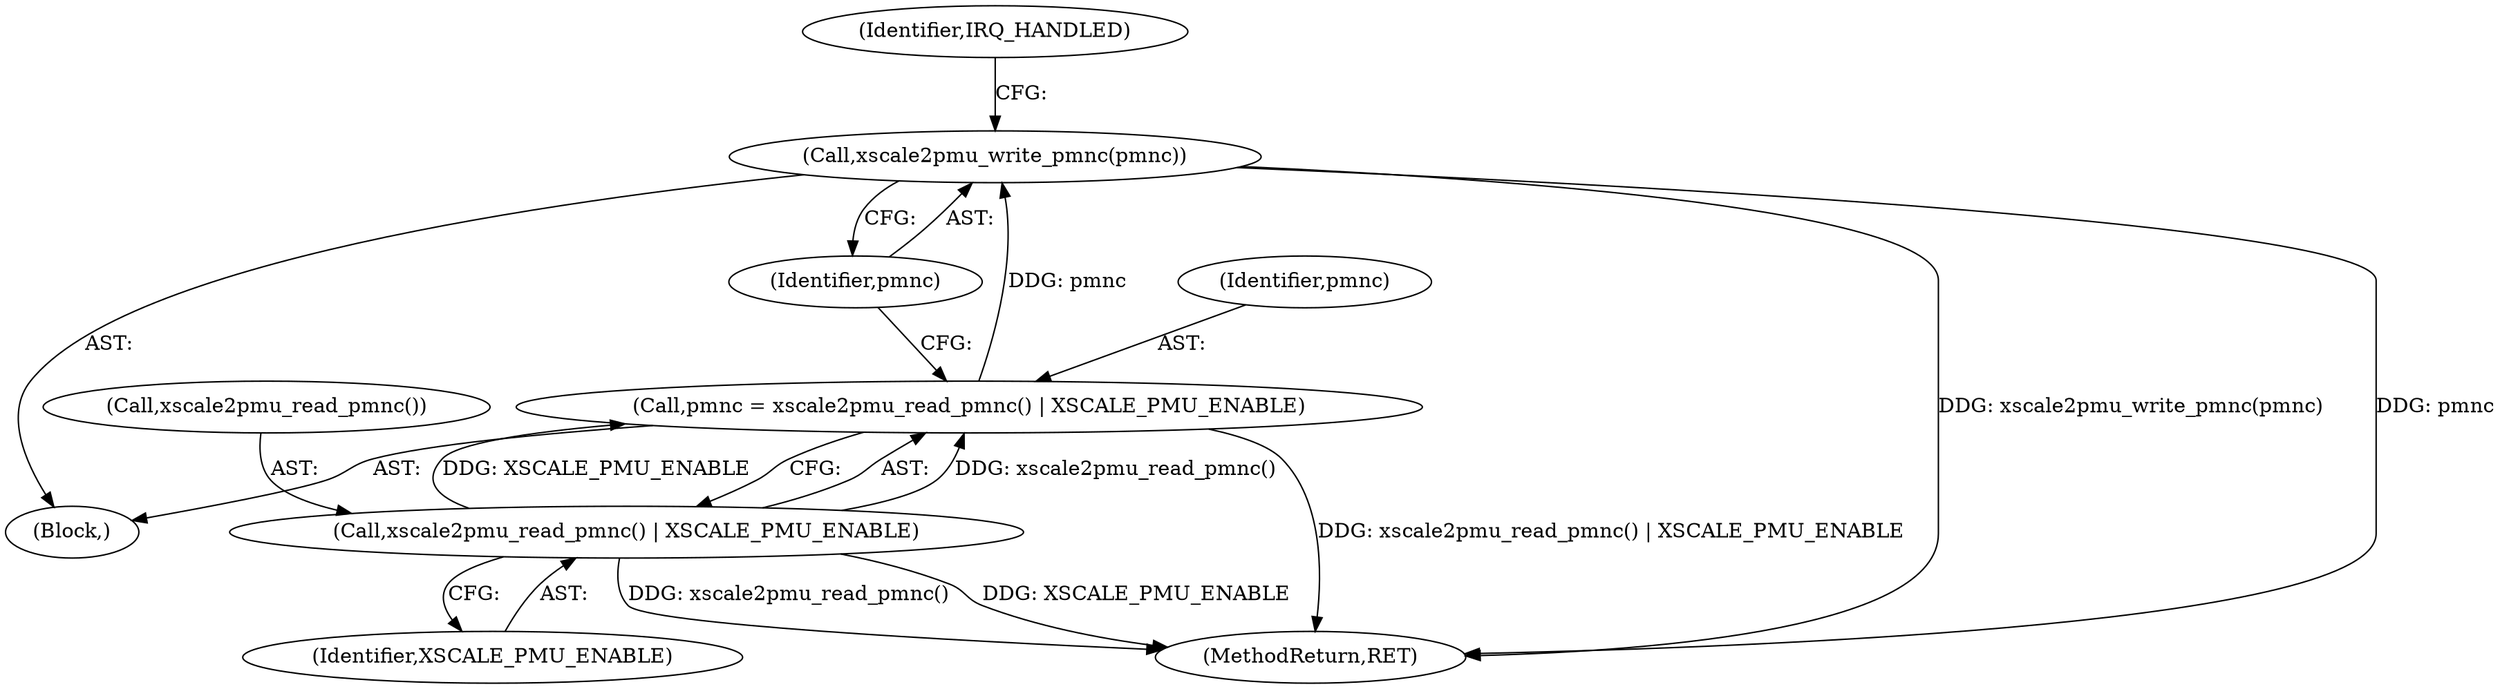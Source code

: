 digraph "0_linux_a8b0ca17b80e92faab46ee7179ba9e99ccb61233_3@API" {
"1000223" [label="(Call,xscale2pmu_write_pmnc(pmnc))"];
"1000218" [label="(Call,pmnc = xscale2pmu_read_pmnc() | XSCALE_PMU_ENABLE)"];
"1000220" [label="(Call,xscale2pmu_read_pmnc() | XSCALE_PMU_ENABLE)"];
"1000107" [label="(Block,)"];
"1000226" [label="(Identifier,IRQ_HANDLED)"];
"1000221" [label="(Call,xscale2pmu_read_pmnc())"];
"1000224" [label="(Identifier,pmnc)"];
"1000223" [label="(Call,xscale2pmu_write_pmnc(pmnc))"];
"1000220" [label="(Call,xscale2pmu_read_pmnc() | XSCALE_PMU_ENABLE)"];
"1000219" [label="(Identifier,pmnc)"];
"1000218" [label="(Call,pmnc = xscale2pmu_read_pmnc() | XSCALE_PMU_ENABLE)"];
"1000227" [label="(MethodReturn,RET)"];
"1000222" [label="(Identifier,XSCALE_PMU_ENABLE)"];
"1000223" -> "1000107"  [label="AST: "];
"1000223" -> "1000224"  [label="CFG: "];
"1000224" -> "1000223"  [label="AST: "];
"1000226" -> "1000223"  [label="CFG: "];
"1000223" -> "1000227"  [label="DDG: xscale2pmu_write_pmnc(pmnc)"];
"1000223" -> "1000227"  [label="DDG: pmnc"];
"1000218" -> "1000223"  [label="DDG: pmnc"];
"1000218" -> "1000107"  [label="AST: "];
"1000218" -> "1000220"  [label="CFG: "];
"1000219" -> "1000218"  [label="AST: "];
"1000220" -> "1000218"  [label="AST: "];
"1000224" -> "1000218"  [label="CFG: "];
"1000218" -> "1000227"  [label="DDG: xscale2pmu_read_pmnc() | XSCALE_PMU_ENABLE"];
"1000220" -> "1000218"  [label="DDG: xscale2pmu_read_pmnc()"];
"1000220" -> "1000218"  [label="DDG: XSCALE_PMU_ENABLE"];
"1000220" -> "1000222"  [label="CFG: "];
"1000221" -> "1000220"  [label="AST: "];
"1000222" -> "1000220"  [label="AST: "];
"1000220" -> "1000227"  [label="DDG: xscale2pmu_read_pmnc()"];
"1000220" -> "1000227"  [label="DDG: XSCALE_PMU_ENABLE"];
}
